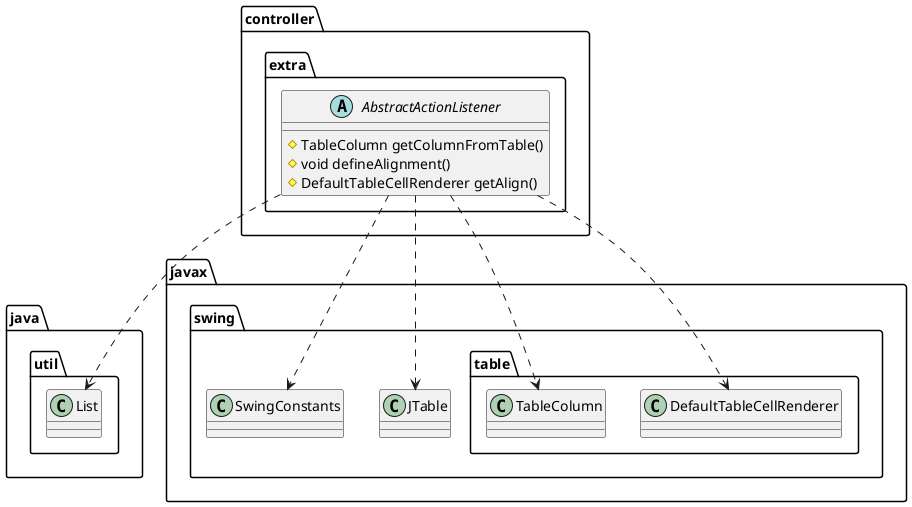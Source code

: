 @startuml
abstract class controller.extra.AbstractActionListener{
    # TableColumn getColumnFromTable()
    # void defineAlignment()
    # DefaultTableCellRenderer getAlign()
}
class java.util.List
class javax.swing.JTable
class javax.swing.SwingConstants
class javax.swing.table.DefaultTableCellRenderer
class javax.swing.table.TableColumn
controller.extra.AbstractActionListener ..> java.util.List
controller.extra.AbstractActionListener ..> javax.swing.JTable
controller.extra.AbstractActionListener ..> javax.swing.SwingConstants
controller.extra.AbstractActionListener ..> javax.swing.table.DefaultTableCellRenderer
controller.extra.AbstractActionListener ..> javax.swing.table.TableColumn
@enduml